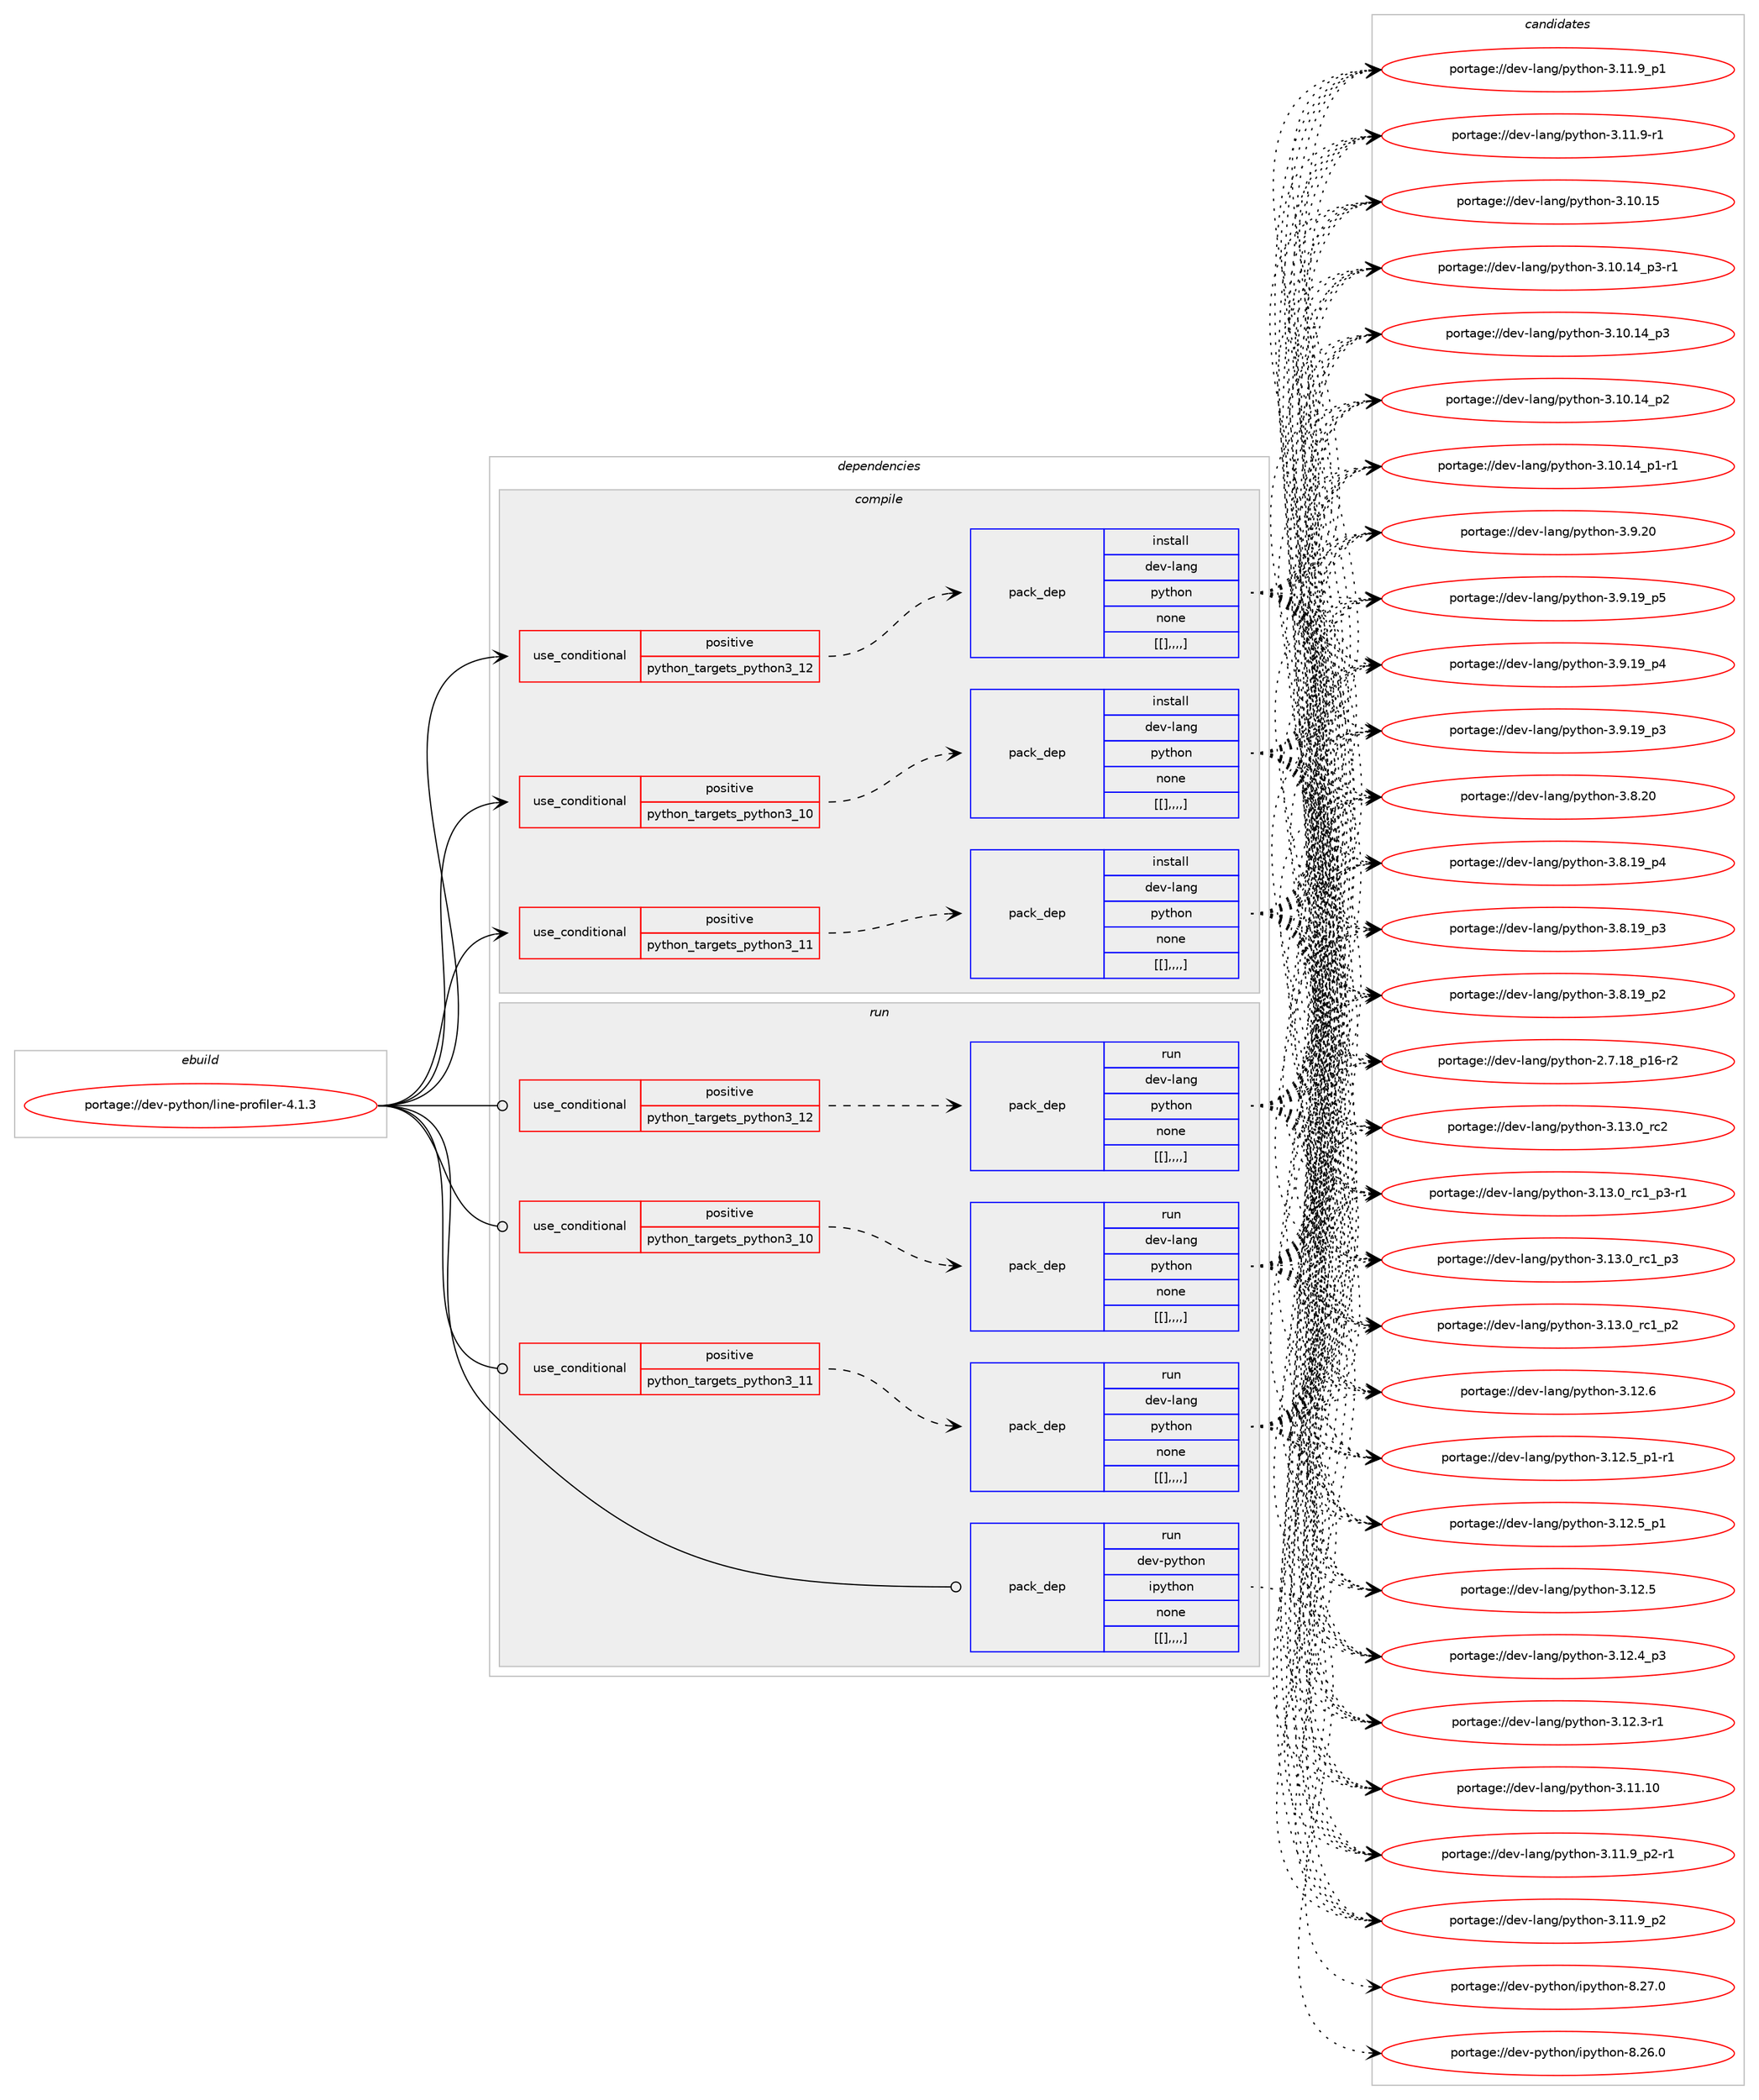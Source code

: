 digraph prolog {

# *************
# Graph options
# *************

newrank=true;
concentrate=true;
compound=true;
graph [rankdir=LR,fontname=Helvetica,fontsize=10,ranksep=1.5];#, ranksep=2.5, nodesep=0.2];
edge  [arrowhead=vee];
node  [fontname=Helvetica,fontsize=10];

# **********
# The ebuild
# **********

subgraph cluster_leftcol {
color=gray;
label=<<i>ebuild</i>>;
id [label="portage://dev-python/line-profiler-4.1.3", color=red, width=4, href="../dev-python/line-profiler-4.1.3.svg"];
}

# ****************
# The dependencies
# ****************

subgraph cluster_midcol {
color=gray;
label=<<i>dependencies</i>>;
subgraph cluster_compile {
fillcolor="#eeeeee";
style=filled;
label=<<i>compile</i>>;
subgraph cond34976 {
dependency151144 [label=<<TABLE BORDER="0" CELLBORDER="1" CELLSPACING="0" CELLPADDING="4"><TR><TD ROWSPAN="3" CELLPADDING="10">use_conditional</TD></TR><TR><TD>positive</TD></TR><TR><TD>python_targets_python3_10</TD></TR></TABLE>>, shape=none, color=red];
subgraph pack114950 {
dependency151145 [label=<<TABLE BORDER="0" CELLBORDER="1" CELLSPACING="0" CELLPADDING="4" WIDTH="220"><TR><TD ROWSPAN="6" CELLPADDING="30">pack_dep</TD></TR><TR><TD WIDTH="110">install</TD></TR><TR><TD>dev-lang</TD></TR><TR><TD>python</TD></TR><TR><TD>none</TD></TR><TR><TD>[[],,,,]</TD></TR></TABLE>>, shape=none, color=blue];
}
dependency151144:e -> dependency151145:w [weight=20,style="dashed",arrowhead="vee"];
}
id:e -> dependency151144:w [weight=20,style="solid",arrowhead="vee"];
subgraph cond34977 {
dependency151146 [label=<<TABLE BORDER="0" CELLBORDER="1" CELLSPACING="0" CELLPADDING="4"><TR><TD ROWSPAN="3" CELLPADDING="10">use_conditional</TD></TR><TR><TD>positive</TD></TR><TR><TD>python_targets_python3_11</TD></TR></TABLE>>, shape=none, color=red];
subgraph pack114951 {
dependency151147 [label=<<TABLE BORDER="0" CELLBORDER="1" CELLSPACING="0" CELLPADDING="4" WIDTH="220"><TR><TD ROWSPAN="6" CELLPADDING="30">pack_dep</TD></TR><TR><TD WIDTH="110">install</TD></TR><TR><TD>dev-lang</TD></TR><TR><TD>python</TD></TR><TR><TD>none</TD></TR><TR><TD>[[],,,,]</TD></TR></TABLE>>, shape=none, color=blue];
}
dependency151146:e -> dependency151147:w [weight=20,style="dashed",arrowhead="vee"];
}
id:e -> dependency151146:w [weight=20,style="solid",arrowhead="vee"];
subgraph cond34978 {
dependency151148 [label=<<TABLE BORDER="0" CELLBORDER="1" CELLSPACING="0" CELLPADDING="4"><TR><TD ROWSPAN="3" CELLPADDING="10">use_conditional</TD></TR><TR><TD>positive</TD></TR><TR><TD>python_targets_python3_12</TD></TR></TABLE>>, shape=none, color=red];
subgraph pack114952 {
dependency151149 [label=<<TABLE BORDER="0" CELLBORDER="1" CELLSPACING="0" CELLPADDING="4" WIDTH="220"><TR><TD ROWSPAN="6" CELLPADDING="30">pack_dep</TD></TR><TR><TD WIDTH="110">install</TD></TR><TR><TD>dev-lang</TD></TR><TR><TD>python</TD></TR><TR><TD>none</TD></TR><TR><TD>[[],,,,]</TD></TR></TABLE>>, shape=none, color=blue];
}
dependency151148:e -> dependency151149:w [weight=20,style="dashed",arrowhead="vee"];
}
id:e -> dependency151148:w [weight=20,style="solid",arrowhead="vee"];
}
subgraph cluster_compileandrun {
fillcolor="#eeeeee";
style=filled;
label=<<i>compile and run</i>>;
}
subgraph cluster_run {
fillcolor="#eeeeee";
style=filled;
label=<<i>run</i>>;
subgraph cond34979 {
dependency151150 [label=<<TABLE BORDER="0" CELLBORDER="1" CELLSPACING="0" CELLPADDING="4"><TR><TD ROWSPAN="3" CELLPADDING="10">use_conditional</TD></TR><TR><TD>positive</TD></TR><TR><TD>python_targets_python3_10</TD></TR></TABLE>>, shape=none, color=red];
subgraph pack114953 {
dependency151151 [label=<<TABLE BORDER="0" CELLBORDER="1" CELLSPACING="0" CELLPADDING="4" WIDTH="220"><TR><TD ROWSPAN="6" CELLPADDING="30">pack_dep</TD></TR><TR><TD WIDTH="110">run</TD></TR><TR><TD>dev-lang</TD></TR><TR><TD>python</TD></TR><TR><TD>none</TD></TR><TR><TD>[[],,,,]</TD></TR></TABLE>>, shape=none, color=blue];
}
dependency151150:e -> dependency151151:w [weight=20,style="dashed",arrowhead="vee"];
}
id:e -> dependency151150:w [weight=20,style="solid",arrowhead="odot"];
subgraph cond34980 {
dependency151152 [label=<<TABLE BORDER="0" CELLBORDER="1" CELLSPACING="0" CELLPADDING="4"><TR><TD ROWSPAN="3" CELLPADDING="10">use_conditional</TD></TR><TR><TD>positive</TD></TR><TR><TD>python_targets_python3_11</TD></TR></TABLE>>, shape=none, color=red];
subgraph pack114954 {
dependency151153 [label=<<TABLE BORDER="0" CELLBORDER="1" CELLSPACING="0" CELLPADDING="4" WIDTH="220"><TR><TD ROWSPAN="6" CELLPADDING="30">pack_dep</TD></TR><TR><TD WIDTH="110">run</TD></TR><TR><TD>dev-lang</TD></TR><TR><TD>python</TD></TR><TR><TD>none</TD></TR><TR><TD>[[],,,,]</TD></TR></TABLE>>, shape=none, color=blue];
}
dependency151152:e -> dependency151153:w [weight=20,style="dashed",arrowhead="vee"];
}
id:e -> dependency151152:w [weight=20,style="solid",arrowhead="odot"];
subgraph cond34981 {
dependency151154 [label=<<TABLE BORDER="0" CELLBORDER="1" CELLSPACING="0" CELLPADDING="4"><TR><TD ROWSPAN="3" CELLPADDING="10">use_conditional</TD></TR><TR><TD>positive</TD></TR><TR><TD>python_targets_python3_12</TD></TR></TABLE>>, shape=none, color=red];
subgraph pack114955 {
dependency151155 [label=<<TABLE BORDER="0" CELLBORDER="1" CELLSPACING="0" CELLPADDING="4" WIDTH="220"><TR><TD ROWSPAN="6" CELLPADDING="30">pack_dep</TD></TR><TR><TD WIDTH="110">run</TD></TR><TR><TD>dev-lang</TD></TR><TR><TD>python</TD></TR><TR><TD>none</TD></TR><TR><TD>[[],,,,]</TD></TR></TABLE>>, shape=none, color=blue];
}
dependency151154:e -> dependency151155:w [weight=20,style="dashed",arrowhead="vee"];
}
id:e -> dependency151154:w [weight=20,style="solid",arrowhead="odot"];
subgraph pack114956 {
dependency151156 [label=<<TABLE BORDER="0" CELLBORDER="1" CELLSPACING="0" CELLPADDING="4" WIDTH="220"><TR><TD ROWSPAN="6" CELLPADDING="30">pack_dep</TD></TR><TR><TD WIDTH="110">run</TD></TR><TR><TD>dev-python</TD></TR><TR><TD>ipython</TD></TR><TR><TD>none</TD></TR><TR><TD>[[],,,,]</TD></TR></TABLE>>, shape=none, color=blue];
}
id:e -> dependency151156:w [weight=20,style="solid",arrowhead="odot"];
}
}

# **************
# The candidates
# **************

subgraph cluster_choices {
rank=same;
color=gray;
label=<<i>candidates</i>>;

subgraph choice114950 {
color=black;
nodesep=1;
choice10010111845108971101034711212111610411111045514649514648951149950 [label="portage://dev-lang/python-3.13.0_rc2", color=red, width=4,href="../dev-lang/python-3.13.0_rc2.svg"];
choice1001011184510897110103471121211161041111104551464951464895114994995112514511449 [label="portage://dev-lang/python-3.13.0_rc1_p3-r1", color=red, width=4,href="../dev-lang/python-3.13.0_rc1_p3-r1.svg"];
choice100101118451089711010347112121116104111110455146495146489511499499511251 [label="portage://dev-lang/python-3.13.0_rc1_p3", color=red, width=4,href="../dev-lang/python-3.13.0_rc1_p3.svg"];
choice100101118451089711010347112121116104111110455146495146489511499499511250 [label="portage://dev-lang/python-3.13.0_rc1_p2", color=red, width=4,href="../dev-lang/python-3.13.0_rc1_p2.svg"];
choice10010111845108971101034711212111610411111045514649504654 [label="portage://dev-lang/python-3.12.6", color=red, width=4,href="../dev-lang/python-3.12.6.svg"];
choice1001011184510897110103471121211161041111104551464950465395112494511449 [label="portage://dev-lang/python-3.12.5_p1-r1", color=red, width=4,href="../dev-lang/python-3.12.5_p1-r1.svg"];
choice100101118451089711010347112121116104111110455146495046539511249 [label="portage://dev-lang/python-3.12.5_p1", color=red, width=4,href="../dev-lang/python-3.12.5_p1.svg"];
choice10010111845108971101034711212111610411111045514649504653 [label="portage://dev-lang/python-3.12.5", color=red, width=4,href="../dev-lang/python-3.12.5.svg"];
choice100101118451089711010347112121116104111110455146495046529511251 [label="portage://dev-lang/python-3.12.4_p3", color=red, width=4,href="../dev-lang/python-3.12.4_p3.svg"];
choice100101118451089711010347112121116104111110455146495046514511449 [label="portage://dev-lang/python-3.12.3-r1", color=red, width=4,href="../dev-lang/python-3.12.3-r1.svg"];
choice1001011184510897110103471121211161041111104551464949464948 [label="portage://dev-lang/python-3.11.10", color=red, width=4,href="../dev-lang/python-3.11.10.svg"];
choice1001011184510897110103471121211161041111104551464949465795112504511449 [label="portage://dev-lang/python-3.11.9_p2-r1", color=red, width=4,href="../dev-lang/python-3.11.9_p2-r1.svg"];
choice100101118451089711010347112121116104111110455146494946579511250 [label="portage://dev-lang/python-3.11.9_p2", color=red, width=4,href="../dev-lang/python-3.11.9_p2.svg"];
choice100101118451089711010347112121116104111110455146494946579511249 [label="portage://dev-lang/python-3.11.9_p1", color=red, width=4,href="../dev-lang/python-3.11.9_p1.svg"];
choice100101118451089711010347112121116104111110455146494946574511449 [label="portage://dev-lang/python-3.11.9-r1", color=red, width=4,href="../dev-lang/python-3.11.9-r1.svg"];
choice1001011184510897110103471121211161041111104551464948464953 [label="portage://dev-lang/python-3.10.15", color=red, width=4,href="../dev-lang/python-3.10.15.svg"];
choice100101118451089711010347112121116104111110455146494846495295112514511449 [label="portage://dev-lang/python-3.10.14_p3-r1", color=red, width=4,href="../dev-lang/python-3.10.14_p3-r1.svg"];
choice10010111845108971101034711212111610411111045514649484649529511251 [label="portage://dev-lang/python-3.10.14_p3", color=red, width=4,href="../dev-lang/python-3.10.14_p3.svg"];
choice10010111845108971101034711212111610411111045514649484649529511250 [label="portage://dev-lang/python-3.10.14_p2", color=red, width=4,href="../dev-lang/python-3.10.14_p2.svg"];
choice100101118451089711010347112121116104111110455146494846495295112494511449 [label="portage://dev-lang/python-3.10.14_p1-r1", color=red, width=4,href="../dev-lang/python-3.10.14_p1-r1.svg"];
choice10010111845108971101034711212111610411111045514657465048 [label="portage://dev-lang/python-3.9.20", color=red, width=4,href="../dev-lang/python-3.9.20.svg"];
choice100101118451089711010347112121116104111110455146574649579511253 [label="portage://dev-lang/python-3.9.19_p5", color=red, width=4,href="../dev-lang/python-3.9.19_p5.svg"];
choice100101118451089711010347112121116104111110455146574649579511252 [label="portage://dev-lang/python-3.9.19_p4", color=red, width=4,href="../dev-lang/python-3.9.19_p4.svg"];
choice100101118451089711010347112121116104111110455146574649579511251 [label="portage://dev-lang/python-3.9.19_p3", color=red, width=4,href="../dev-lang/python-3.9.19_p3.svg"];
choice10010111845108971101034711212111610411111045514656465048 [label="portage://dev-lang/python-3.8.20", color=red, width=4,href="../dev-lang/python-3.8.20.svg"];
choice100101118451089711010347112121116104111110455146564649579511252 [label="portage://dev-lang/python-3.8.19_p4", color=red, width=4,href="../dev-lang/python-3.8.19_p4.svg"];
choice100101118451089711010347112121116104111110455146564649579511251 [label="portage://dev-lang/python-3.8.19_p3", color=red, width=4,href="../dev-lang/python-3.8.19_p3.svg"];
choice100101118451089711010347112121116104111110455146564649579511250 [label="portage://dev-lang/python-3.8.19_p2", color=red, width=4,href="../dev-lang/python-3.8.19_p2.svg"];
choice100101118451089711010347112121116104111110455046554649569511249544511450 [label="portage://dev-lang/python-2.7.18_p16-r2", color=red, width=4,href="../dev-lang/python-2.7.18_p16-r2.svg"];
dependency151145:e -> choice10010111845108971101034711212111610411111045514649514648951149950:w [style=dotted,weight="100"];
dependency151145:e -> choice1001011184510897110103471121211161041111104551464951464895114994995112514511449:w [style=dotted,weight="100"];
dependency151145:e -> choice100101118451089711010347112121116104111110455146495146489511499499511251:w [style=dotted,weight="100"];
dependency151145:e -> choice100101118451089711010347112121116104111110455146495146489511499499511250:w [style=dotted,weight="100"];
dependency151145:e -> choice10010111845108971101034711212111610411111045514649504654:w [style=dotted,weight="100"];
dependency151145:e -> choice1001011184510897110103471121211161041111104551464950465395112494511449:w [style=dotted,weight="100"];
dependency151145:e -> choice100101118451089711010347112121116104111110455146495046539511249:w [style=dotted,weight="100"];
dependency151145:e -> choice10010111845108971101034711212111610411111045514649504653:w [style=dotted,weight="100"];
dependency151145:e -> choice100101118451089711010347112121116104111110455146495046529511251:w [style=dotted,weight="100"];
dependency151145:e -> choice100101118451089711010347112121116104111110455146495046514511449:w [style=dotted,weight="100"];
dependency151145:e -> choice1001011184510897110103471121211161041111104551464949464948:w [style=dotted,weight="100"];
dependency151145:e -> choice1001011184510897110103471121211161041111104551464949465795112504511449:w [style=dotted,weight="100"];
dependency151145:e -> choice100101118451089711010347112121116104111110455146494946579511250:w [style=dotted,weight="100"];
dependency151145:e -> choice100101118451089711010347112121116104111110455146494946579511249:w [style=dotted,weight="100"];
dependency151145:e -> choice100101118451089711010347112121116104111110455146494946574511449:w [style=dotted,weight="100"];
dependency151145:e -> choice1001011184510897110103471121211161041111104551464948464953:w [style=dotted,weight="100"];
dependency151145:e -> choice100101118451089711010347112121116104111110455146494846495295112514511449:w [style=dotted,weight="100"];
dependency151145:e -> choice10010111845108971101034711212111610411111045514649484649529511251:w [style=dotted,weight="100"];
dependency151145:e -> choice10010111845108971101034711212111610411111045514649484649529511250:w [style=dotted,weight="100"];
dependency151145:e -> choice100101118451089711010347112121116104111110455146494846495295112494511449:w [style=dotted,weight="100"];
dependency151145:e -> choice10010111845108971101034711212111610411111045514657465048:w [style=dotted,weight="100"];
dependency151145:e -> choice100101118451089711010347112121116104111110455146574649579511253:w [style=dotted,weight="100"];
dependency151145:e -> choice100101118451089711010347112121116104111110455146574649579511252:w [style=dotted,weight="100"];
dependency151145:e -> choice100101118451089711010347112121116104111110455146574649579511251:w [style=dotted,weight="100"];
dependency151145:e -> choice10010111845108971101034711212111610411111045514656465048:w [style=dotted,weight="100"];
dependency151145:e -> choice100101118451089711010347112121116104111110455146564649579511252:w [style=dotted,weight="100"];
dependency151145:e -> choice100101118451089711010347112121116104111110455146564649579511251:w [style=dotted,weight="100"];
dependency151145:e -> choice100101118451089711010347112121116104111110455146564649579511250:w [style=dotted,weight="100"];
dependency151145:e -> choice100101118451089711010347112121116104111110455046554649569511249544511450:w [style=dotted,weight="100"];
}
subgraph choice114951 {
color=black;
nodesep=1;
choice10010111845108971101034711212111610411111045514649514648951149950 [label="portage://dev-lang/python-3.13.0_rc2", color=red, width=4,href="../dev-lang/python-3.13.0_rc2.svg"];
choice1001011184510897110103471121211161041111104551464951464895114994995112514511449 [label="portage://dev-lang/python-3.13.0_rc1_p3-r1", color=red, width=4,href="../dev-lang/python-3.13.0_rc1_p3-r1.svg"];
choice100101118451089711010347112121116104111110455146495146489511499499511251 [label="portage://dev-lang/python-3.13.0_rc1_p3", color=red, width=4,href="../dev-lang/python-3.13.0_rc1_p3.svg"];
choice100101118451089711010347112121116104111110455146495146489511499499511250 [label="portage://dev-lang/python-3.13.0_rc1_p2", color=red, width=4,href="../dev-lang/python-3.13.0_rc1_p2.svg"];
choice10010111845108971101034711212111610411111045514649504654 [label="portage://dev-lang/python-3.12.6", color=red, width=4,href="../dev-lang/python-3.12.6.svg"];
choice1001011184510897110103471121211161041111104551464950465395112494511449 [label="portage://dev-lang/python-3.12.5_p1-r1", color=red, width=4,href="../dev-lang/python-3.12.5_p1-r1.svg"];
choice100101118451089711010347112121116104111110455146495046539511249 [label="portage://dev-lang/python-3.12.5_p1", color=red, width=4,href="../dev-lang/python-3.12.5_p1.svg"];
choice10010111845108971101034711212111610411111045514649504653 [label="portage://dev-lang/python-3.12.5", color=red, width=4,href="../dev-lang/python-3.12.5.svg"];
choice100101118451089711010347112121116104111110455146495046529511251 [label="portage://dev-lang/python-3.12.4_p3", color=red, width=4,href="../dev-lang/python-3.12.4_p3.svg"];
choice100101118451089711010347112121116104111110455146495046514511449 [label="portage://dev-lang/python-3.12.3-r1", color=red, width=4,href="../dev-lang/python-3.12.3-r1.svg"];
choice1001011184510897110103471121211161041111104551464949464948 [label="portage://dev-lang/python-3.11.10", color=red, width=4,href="../dev-lang/python-3.11.10.svg"];
choice1001011184510897110103471121211161041111104551464949465795112504511449 [label="portage://dev-lang/python-3.11.9_p2-r1", color=red, width=4,href="../dev-lang/python-3.11.9_p2-r1.svg"];
choice100101118451089711010347112121116104111110455146494946579511250 [label="portage://dev-lang/python-3.11.9_p2", color=red, width=4,href="../dev-lang/python-3.11.9_p2.svg"];
choice100101118451089711010347112121116104111110455146494946579511249 [label="portage://dev-lang/python-3.11.9_p1", color=red, width=4,href="../dev-lang/python-3.11.9_p1.svg"];
choice100101118451089711010347112121116104111110455146494946574511449 [label="portage://dev-lang/python-3.11.9-r1", color=red, width=4,href="../dev-lang/python-3.11.9-r1.svg"];
choice1001011184510897110103471121211161041111104551464948464953 [label="portage://dev-lang/python-3.10.15", color=red, width=4,href="../dev-lang/python-3.10.15.svg"];
choice100101118451089711010347112121116104111110455146494846495295112514511449 [label="portage://dev-lang/python-3.10.14_p3-r1", color=red, width=4,href="../dev-lang/python-3.10.14_p3-r1.svg"];
choice10010111845108971101034711212111610411111045514649484649529511251 [label="portage://dev-lang/python-3.10.14_p3", color=red, width=4,href="../dev-lang/python-3.10.14_p3.svg"];
choice10010111845108971101034711212111610411111045514649484649529511250 [label="portage://dev-lang/python-3.10.14_p2", color=red, width=4,href="../dev-lang/python-3.10.14_p2.svg"];
choice100101118451089711010347112121116104111110455146494846495295112494511449 [label="portage://dev-lang/python-3.10.14_p1-r1", color=red, width=4,href="../dev-lang/python-3.10.14_p1-r1.svg"];
choice10010111845108971101034711212111610411111045514657465048 [label="portage://dev-lang/python-3.9.20", color=red, width=4,href="../dev-lang/python-3.9.20.svg"];
choice100101118451089711010347112121116104111110455146574649579511253 [label="portage://dev-lang/python-3.9.19_p5", color=red, width=4,href="../dev-lang/python-3.9.19_p5.svg"];
choice100101118451089711010347112121116104111110455146574649579511252 [label="portage://dev-lang/python-3.9.19_p4", color=red, width=4,href="../dev-lang/python-3.9.19_p4.svg"];
choice100101118451089711010347112121116104111110455146574649579511251 [label="portage://dev-lang/python-3.9.19_p3", color=red, width=4,href="../dev-lang/python-3.9.19_p3.svg"];
choice10010111845108971101034711212111610411111045514656465048 [label="portage://dev-lang/python-3.8.20", color=red, width=4,href="../dev-lang/python-3.8.20.svg"];
choice100101118451089711010347112121116104111110455146564649579511252 [label="portage://dev-lang/python-3.8.19_p4", color=red, width=4,href="../dev-lang/python-3.8.19_p4.svg"];
choice100101118451089711010347112121116104111110455146564649579511251 [label="portage://dev-lang/python-3.8.19_p3", color=red, width=4,href="../dev-lang/python-3.8.19_p3.svg"];
choice100101118451089711010347112121116104111110455146564649579511250 [label="portage://dev-lang/python-3.8.19_p2", color=red, width=4,href="../dev-lang/python-3.8.19_p2.svg"];
choice100101118451089711010347112121116104111110455046554649569511249544511450 [label="portage://dev-lang/python-2.7.18_p16-r2", color=red, width=4,href="../dev-lang/python-2.7.18_p16-r2.svg"];
dependency151147:e -> choice10010111845108971101034711212111610411111045514649514648951149950:w [style=dotted,weight="100"];
dependency151147:e -> choice1001011184510897110103471121211161041111104551464951464895114994995112514511449:w [style=dotted,weight="100"];
dependency151147:e -> choice100101118451089711010347112121116104111110455146495146489511499499511251:w [style=dotted,weight="100"];
dependency151147:e -> choice100101118451089711010347112121116104111110455146495146489511499499511250:w [style=dotted,weight="100"];
dependency151147:e -> choice10010111845108971101034711212111610411111045514649504654:w [style=dotted,weight="100"];
dependency151147:e -> choice1001011184510897110103471121211161041111104551464950465395112494511449:w [style=dotted,weight="100"];
dependency151147:e -> choice100101118451089711010347112121116104111110455146495046539511249:w [style=dotted,weight="100"];
dependency151147:e -> choice10010111845108971101034711212111610411111045514649504653:w [style=dotted,weight="100"];
dependency151147:e -> choice100101118451089711010347112121116104111110455146495046529511251:w [style=dotted,weight="100"];
dependency151147:e -> choice100101118451089711010347112121116104111110455146495046514511449:w [style=dotted,weight="100"];
dependency151147:e -> choice1001011184510897110103471121211161041111104551464949464948:w [style=dotted,weight="100"];
dependency151147:e -> choice1001011184510897110103471121211161041111104551464949465795112504511449:w [style=dotted,weight="100"];
dependency151147:e -> choice100101118451089711010347112121116104111110455146494946579511250:w [style=dotted,weight="100"];
dependency151147:e -> choice100101118451089711010347112121116104111110455146494946579511249:w [style=dotted,weight="100"];
dependency151147:e -> choice100101118451089711010347112121116104111110455146494946574511449:w [style=dotted,weight="100"];
dependency151147:e -> choice1001011184510897110103471121211161041111104551464948464953:w [style=dotted,weight="100"];
dependency151147:e -> choice100101118451089711010347112121116104111110455146494846495295112514511449:w [style=dotted,weight="100"];
dependency151147:e -> choice10010111845108971101034711212111610411111045514649484649529511251:w [style=dotted,weight="100"];
dependency151147:e -> choice10010111845108971101034711212111610411111045514649484649529511250:w [style=dotted,weight="100"];
dependency151147:e -> choice100101118451089711010347112121116104111110455146494846495295112494511449:w [style=dotted,weight="100"];
dependency151147:e -> choice10010111845108971101034711212111610411111045514657465048:w [style=dotted,weight="100"];
dependency151147:e -> choice100101118451089711010347112121116104111110455146574649579511253:w [style=dotted,weight="100"];
dependency151147:e -> choice100101118451089711010347112121116104111110455146574649579511252:w [style=dotted,weight="100"];
dependency151147:e -> choice100101118451089711010347112121116104111110455146574649579511251:w [style=dotted,weight="100"];
dependency151147:e -> choice10010111845108971101034711212111610411111045514656465048:w [style=dotted,weight="100"];
dependency151147:e -> choice100101118451089711010347112121116104111110455146564649579511252:w [style=dotted,weight="100"];
dependency151147:e -> choice100101118451089711010347112121116104111110455146564649579511251:w [style=dotted,weight="100"];
dependency151147:e -> choice100101118451089711010347112121116104111110455146564649579511250:w [style=dotted,weight="100"];
dependency151147:e -> choice100101118451089711010347112121116104111110455046554649569511249544511450:w [style=dotted,weight="100"];
}
subgraph choice114952 {
color=black;
nodesep=1;
choice10010111845108971101034711212111610411111045514649514648951149950 [label="portage://dev-lang/python-3.13.0_rc2", color=red, width=4,href="../dev-lang/python-3.13.0_rc2.svg"];
choice1001011184510897110103471121211161041111104551464951464895114994995112514511449 [label="portage://dev-lang/python-3.13.0_rc1_p3-r1", color=red, width=4,href="../dev-lang/python-3.13.0_rc1_p3-r1.svg"];
choice100101118451089711010347112121116104111110455146495146489511499499511251 [label="portage://dev-lang/python-3.13.0_rc1_p3", color=red, width=4,href="../dev-lang/python-3.13.0_rc1_p3.svg"];
choice100101118451089711010347112121116104111110455146495146489511499499511250 [label="portage://dev-lang/python-3.13.0_rc1_p2", color=red, width=4,href="../dev-lang/python-3.13.0_rc1_p2.svg"];
choice10010111845108971101034711212111610411111045514649504654 [label="portage://dev-lang/python-3.12.6", color=red, width=4,href="../dev-lang/python-3.12.6.svg"];
choice1001011184510897110103471121211161041111104551464950465395112494511449 [label="portage://dev-lang/python-3.12.5_p1-r1", color=red, width=4,href="../dev-lang/python-3.12.5_p1-r1.svg"];
choice100101118451089711010347112121116104111110455146495046539511249 [label="portage://dev-lang/python-3.12.5_p1", color=red, width=4,href="../dev-lang/python-3.12.5_p1.svg"];
choice10010111845108971101034711212111610411111045514649504653 [label="portage://dev-lang/python-3.12.5", color=red, width=4,href="../dev-lang/python-3.12.5.svg"];
choice100101118451089711010347112121116104111110455146495046529511251 [label="portage://dev-lang/python-3.12.4_p3", color=red, width=4,href="../dev-lang/python-3.12.4_p3.svg"];
choice100101118451089711010347112121116104111110455146495046514511449 [label="portage://dev-lang/python-3.12.3-r1", color=red, width=4,href="../dev-lang/python-3.12.3-r1.svg"];
choice1001011184510897110103471121211161041111104551464949464948 [label="portage://dev-lang/python-3.11.10", color=red, width=4,href="../dev-lang/python-3.11.10.svg"];
choice1001011184510897110103471121211161041111104551464949465795112504511449 [label="portage://dev-lang/python-3.11.9_p2-r1", color=red, width=4,href="../dev-lang/python-3.11.9_p2-r1.svg"];
choice100101118451089711010347112121116104111110455146494946579511250 [label="portage://dev-lang/python-3.11.9_p2", color=red, width=4,href="../dev-lang/python-3.11.9_p2.svg"];
choice100101118451089711010347112121116104111110455146494946579511249 [label="portage://dev-lang/python-3.11.9_p1", color=red, width=4,href="../dev-lang/python-3.11.9_p1.svg"];
choice100101118451089711010347112121116104111110455146494946574511449 [label="portage://dev-lang/python-3.11.9-r1", color=red, width=4,href="../dev-lang/python-3.11.9-r1.svg"];
choice1001011184510897110103471121211161041111104551464948464953 [label="portage://dev-lang/python-3.10.15", color=red, width=4,href="../dev-lang/python-3.10.15.svg"];
choice100101118451089711010347112121116104111110455146494846495295112514511449 [label="portage://dev-lang/python-3.10.14_p3-r1", color=red, width=4,href="../dev-lang/python-3.10.14_p3-r1.svg"];
choice10010111845108971101034711212111610411111045514649484649529511251 [label="portage://dev-lang/python-3.10.14_p3", color=red, width=4,href="../dev-lang/python-3.10.14_p3.svg"];
choice10010111845108971101034711212111610411111045514649484649529511250 [label="portage://dev-lang/python-3.10.14_p2", color=red, width=4,href="../dev-lang/python-3.10.14_p2.svg"];
choice100101118451089711010347112121116104111110455146494846495295112494511449 [label="portage://dev-lang/python-3.10.14_p1-r1", color=red, width=4,href="../dev-lang/python-3.10.14_p1-r1.svg"];
choice10010111845108971101034711212111610411111045514657465048 [label="portage://dev-lang/python-3.9.20", color=red, width=4,href="../dev-lang/python-3.9.20.svg"];
choice100101118451089711010347112121116104111110455146574649579511253 [label="portage://dev-lang/python-3.9.19_p5", color=red, width=4,href="../dev-lang/python-3.9.19_p5.svg"];
choice100101118451089711010347112121116104111110455146574649579511252 [label="portage://dev-lang/python-3.9.19_p4", color=red, width=4,href="../dev-lang/python-3.9.19_p4.svg"];
choice100101118451089711010347112121116104111110455146574649579511251 [label="portage://dev-lang/python-3.9.19_p3", color=red, width=4,href="../dev-lang/python-3.9.19_p3.svg"];
choice10010111845108971101034711212111610411111045514656465048 [label="portage://dev-lang/python-3.8.20", color=red, width=4,href="../dev-lang/python-3.8.20.svg"];
choice100101118451089711010347112121116104111110455146564649579511252 [label="portage://dev-lang/python-3.8.19_p4", color=red, width=4,href="../dev-lang/python-3.8.19_p4.svg"];
choice100101118451089711010347112121116104111110455146564649579511251 [label="portage://dev-lang/python-3.8.19_p3", color=red, width=4,href="../dev-lang/python-3.8.19_p3.svg"];
choice100101118451089711010347112121116104111110455146564649579511250 [label="portage://dev-lang/python-3.8.19_p2", color=red, width=4,href="../dev-lang/python-3.8.19_p2.svg"];
choice100101118451089711010347112121116104111110455046554649569511249544511450 [label="portage://dev-lang/python-2.7.18_p16-r2", color=red, width=4,href="../dev-lang/python-2.7.18_p16-r2.svg"];
dependency151149:e -> choice10010111845108971101034711212111610411111045514649514648951149950:w [style=dotted,weight="100"];
dependency151149:e -> choice1001011184510897110103471121211161041111104551464951464895114994995112514511449:w [style=dotted,weight="100"];
dependency151149:e -> choice100101118451089711010347112121116104111110455146495146489511499499511251:w [style=dotted,weight="100"];
dependency151149:e -> choice100101118451089711010347112121116104111110455146495146489511499499511250:w [style=dotted,weight="100"];
dependency151149:e -> choice10010111845108971101034711212111610411111045514649504654:w [style=dotted,weight="100"];
dependency151149:e -> choice1001011184510897110103471121211161041111104551464950465395112494511449:w [style=dotted,weight="100"];
dependency151149:e -> choice100101118451089711010347112121116104111110455146495046539511249:w [style=dotted,weight="100"];
dependency151149:e -> choice10010111845108971101034711212111610411111045514649504653:w [style=dotted,weight="100"];
dependency151149:e -> choice100101118451089711010347112121116104111110455146495046529511251:w [style=dotted,weight="100"];
dependency151149:e -> choice100101118451089711010347112121116104111110455146495046514511449:w [style=dotted,weight="100"];
dependency151149:e -> choice1001011184510897110103471121211161041111104551464949464948:w [style=dotted,weight="100"];
dependency151149:e -> choice1001011184510897110103471121211161041111104551464949465795112504511449:w [style=dotted,weight="100"];
dependency151149:e -> choice100101118451089711010347112121116104111110455146494946579511250:w [style=dotted,weight="100"];
dependency151149:e -> choice100101118451089711010347112121116104111110455146494946579511249:w [style=dotted,weight="100"];
dependency151149:e -> choice100101118451089711010347112121116104111110455146494946574511449:w [style=dotted,weight="100"];
dependency151149:e -> choice1001011184510897110103471121211161041111104551464948464953:w [style=dotted,weight="100"];
dependency151149:e -> choice100101118451089711010347112121116104111110455146494846495295112514511449:w [style=dotted,weight="100"];
dependency151149:e -> choice10010111845108971101034711212111610411111045514649484649529511251:w [style=dotted,weight="100"];
dependency151149:e -> choice10010111845108971101034711212111610411111045514649484649529511250:w [style=dotted,weight="100"];
dependency151149:e -> choice100101118451089711010347112121116104111110455146494846495295112494511449:w [style=dotted,weight="100"];
dependency151149:e -> choice10010111845108971101034711212111610411111045514657465048:w [style=dotted,weight="100"];
dependency151149:e -> choice100101118451089711010347112121116104111110455146574649579511253:w [style=dotted,weight="100"];
dependency151149:e -> choice100101118451089711010347112121116104111110455146574649579511252:w [style=dotted,weight="100"];
dependency151149:e -> choice100101118451089711010347112121116104111110455146574649579511251:w [style=dotted,weight="100"];
dependency151149:e -> choice10010111845108971101034711212111610411111045514656465048:w [style=dotted,weight="100"];
dependency151149:e -> choice100101118451089711010347112121116104111110455146564649579511252:w [style=dotted,weight="100"];
dependency151149:e -> choice100101118451089711010347112121116104111110455146564649579511251:w [style=dotted,weight="100"];
dependency151149:e -> choice100101118451089711010347112121116104111110455146564649579511250:w [style=dotted,weight="100"];
dependency151149:e -> choice100101118451089711010347112121116104111110455046554649569511249544511450:w [style=dotted,weight="100"];
}
subgraph choice114953 {
color=black;
nodesep=1;
choice10010111845108971101034711212111610411111045514649514648951149950 [label="portage://dev-lang/python-3.13.0_rc2", color=red, width=4,href="../dev-lang/python-3.13.0_rc2.svg"];
choice1001011184510897110103471121211161041111104551464951464895114994995112514511449 [label="portage://dev-lang/python-3.13.0_rc1_p3-r1", color=red, width=4,href="../dev-lang/python-3.13.0_rc1_p3-r1.svg"];
choice100101118451089711010347112121116104111110455146495146489511499499511251 [label="portage://dev-lang/python-3.13.0_rc1_p3", color=red, width=4,href="../dev-lang/python-3.13.0_rc1_p3.svg"];
choice100101118451089711010347112121116104111110455146495146489511499499511250 [label="portage://dev-lang/python-3.13.0_rc1_p2", color=red, width=4,href="../dev-lang/python-3.13.0_rc1_p2.svg"];
choice10010111845108971101034711212111610411111045514649504654 [label="portage://dev-lang/python-3.12.6", color=red, width=4,href="../dev-lang/python-3.12.6.svg"];
choice1001011184510897110103471121211161041111104551464950465395112494511449 [label="portage://dev-lang/python-3.12.5_p1-r1", color=red, width=4,href="../dev-lang/python-3.12.5_p1-r1.svg"];
choice100101118451089711010347112121116104111110455146495046539511249 [label="portage://dev-lang/python-3.12.5_p1", color=red, width=4,href="../dev-lang/python-3.12.5_p1.svg"];
choice10010111845108971101034711212111610411111045514649504653 [label="portage://dev-lang/python-3.12.5", color=red, width=4,href="../dev-lang/python-3.12.5.svg"];
choice100101118451089711010347112121116104111110455146495046529511251 [label="portage://dev-lang/python-3.12.4_p3", color=red, width=4,href="../dev-lang/python-3.12.4_p3.svg"];
choice100101118451089711010347112121116104111110455146495046514511449 [label="portage://dev-lang/python-3.12.3-r1", color=red, width=4,href="../dev-lang/python-3.12.3-r1.svg"];
choice1001011184510897110103471121211161041111104551464949464948 [label="portage://dev-lang/python-3.11.10", color=red, width=4,href="../dev-lang/python-3.11.10.svg"];
choice1001011184510897110103471121211161041111104551464949465795112504511449 [label="portage://dev-lang/python-3.11.9_p2-r1", color=red, width=4,href="../dev-lang/python-3.11.9_p2-r1.svg"];
choice100101118451089711010347112121116104111110455146494946579511250 [label="portage://dev-lang/python-3.11.9_p2", color=red, width=4,href="../dev-lang/python-3.11.9_p2.svg"];
choice100101118451089711010347112121116104111110455146494946579511249 [label="portage://dev-lang/python-3.11.9_p1", color=red, width=4,href="../dev-lang/python-3.11.9_p1.svg"];
choice100101118451089711010347112121116104111110455146494946574511449 [label="portage://dev-lang/python-3.11.9-r1", color=red, width=4,href="../dev-lang/python-3.11.9-r1.svg"];
choice1001011184510897110103471121211161041111104551464948464953 [label="portage://dev-lang/python-3.10.15", color=red, width=4,href="../dev-lang/python-3.10.15.svg"];
choice100101118451089711010347112121116104111110455146494846495295112514511449 [label="portage://dev-lang/python-3.10.14_p3-r1", color=red, width=4,href="../dev-lang/python-3.10.14_p3-r1.svg"];
choice10010111845108971101034711212111610411111045514649484649529511251 [label="portage://dev-lang/python-3.10.14_p3", color=red, width=4,href="../dev-lang/python-3.10.14_p3.svg"];
choice10010111845108971101034711212111610411111045514649484649529511250 [label="portage://dev-lang/python-3.10.14_p2", color=red, width=4,href="../dev-lang/python-3.10.14_p2.svg"];
choice100101118451089711010347112121116104111110455146494846495295112494511449 [label="portage://dev-lang/python-3.10.14_p1-r1", color=red, width=4,href="../dev-lang/python-3.10.14_p1-r1.svg"];
choice10010111845108971101034711212111610411111045514657465048 [label="portage://dev-lang/python-3.9.20", color=red, width=4,href="../dev-lang/python-3.9.20.svg"];
choice100101118451089711010347112121116104111110455146574649579511253 [label="portage://dev-lang/python-3.9.19_p5", color=red, width=4,href="../dev-lang/python-3.9.19_p5.svg"];
choice100101118451089711010347112121116104111110455146574649579511252 [label="portage://dev-lang/python-3.9.19_p4", color=red, width=4,href="../dev-lang/python-3.9.19_p4.svg"];
choice100101118451089711010347112121116104111110455146574649579511251 [label="portage://dev-lang/python-3.9.19_p3", color=red, width=4,href="../dev-lang/python-3.9.19_p3.svg"];
choice10010111845108971101034711212111610411111045514656465048 [label="portage://dev-lang/python-3.8.20", color=red, width=4,href="../dev-lang/python-3.8.20.svg"];
choice100101118451089711010347112121116104111110455146564649579511252 [label="portage://dev-lang/python-3.8.19_p4", color=red, width=4,href="../dev-lang/python-3.8.19_p4.svg"];
choice100101118451089711010347112121116104111110455146564649579511251 [label="portage://dev-lang/python-3.8.19_p3", color=red, width=4,href="../dev-lang/python-3.8.19_p3.svg"];
choice100101118451089711010347112121116104111110455146564649579511250 [label="portage://dev-lang/python-3.8.19_p2", color=red, width=4,href="../dev-lang/python-3.8.19_p2.svg"];
choice100101118451089711010347112121116104111110455046554649569511249544511450 [label="portage://dev-lang/python-2.7.18_p16-r2", color=red, width=4,href="../dev-lang/python-2.7.18_p16-r2.svg"];
dependency151151:e -> choice10010111845108971101034711212111610411111045514649514648951149950:w [style=dotted,weight="100"];
dependency151151:e -> choice1001011184510897110103471121211161041111104551464951464895114994995112514511449:w [style=dotted,weight="100"];
dependency151151:e -> choice100101118451089711010347112121116104111110455146495146489511499499511251:w [style=dotted,weight="100"];
dependency151151:e -> choice100101118451089711010347112121116104111110455146495146489511499499511250:w [style=dotted,weight="100"];
dependency151151:e -> choice10010111845108971101034711212111610411111045514649504654:w [style=dotted,weight="100"];
dependency151151:e -> choice1001011184510897110103471121211161041111104551464950465395112494511449:w [style=dotted,weight="100"];
dependency151151:e -> choice100101118451089711010347112121116104111110455146495046539511249:w [style=dotted,weight="100"];
dependency151151:e -> choice10010111845108971101034711212111610411111045514649504653:w [style=dotted,weight="100"];
dependency151151:e -> choice100101118451089711010347112121116104111110455146495046529511251:w [style=dotted,weight="100"];
dependency151151:e -> choice100101118451089711010347112121116104111110455146495046514511449:w [style=dotted,weight="100"];
dependency151151:e -> choice1001011184510897110103471121211161041111104551464949464948:w [style=dotted,weight="100"];
dependency151151:e -> choice1001011184510897110103471121211161041111104551464949465795112504511449:w [style=dotted,weight="100"];
dependency151151:e -> choice100101118451089711010347112121116104111110455146494946579511250:w [style=dotted,weight="100"];
dependency151151:e -> choice100101118451089711010347112121116104111110455146494946579511249:w [style=dotted,weight="100"];
dependency151151:e -> choice100101118451089711010347112121116104111110455146494946574511449:w [style=dotted,weight="100"];
dependency151151:e -> choice1001011184510897110103471121211161041111104551464948464953:w [style=dotted,weight="100"];
dependency151151:e -> choice100101118451089711010347112121116104111110455146494846495295112514511449:w [style=dotted,weight="100"];
dependency151151:e -> choice10010111845108971101034711212111610411111045514649484649529511251:w [style=dotted,weight="100"];
dependency151151:e -> choice10010111845108971101034711212111610411111045514649484649529511250:w [style=dotted,weight="100"];
dependency151151:e -> choice100101118451089711010347112121116104111110455146494846495295112494511449:w [style=dotted,weight="100"];
dependency151151:e -> choice10010111845108971101034711212111610411111045514657465048:w [style=dotted,weight="100"];
dependency151151:e -> choice100101118451089711010347112121116104111110455146574649579511253:w [style=dotted,weight="100"];
dependency151151:e -> choice100101118451089711010347112121116104111110455146574649579511252:w [style=dotted,weight="100"];
dependency151151:e -> choice100101118451089711010347112121116104111110455146574649579511251:w [style=dotted,weight="100"];
dependency151151:e -> choice10010111845108971101034711212111610411111045514656465048:w [style=dotted,weight="100"];
dependency151151:e -> choice100101118451089711010347112121116104111110455146564649579511252:w [style=dotted,weight="100"];
dependency151151:e -> choice100101118451089711010347112121116104111110455146564649579511251:w [style=dotted,weight="100"];
dependency151151:e -> choice100101118451089711010347112121116104111110455146564649579511250:w [style=dotted,weight="100"];
dependency151151:e -> choice100101118451089711010347112121116104111110455046554649569511249544511450:w [style=dotted,weight="100"];
}
subgraph choice114954 {
color=black;
nodesep=1;
choice10010111845108971101034711212111610411111045514649514648951149950 [label="portage://dev-lang/python-3.13.0_rc2", color=red, width=4,href="../dev-lang/python-3.13.0_rc2.svg"];
choice1001011184510897110103471121211161041111104551464951464895114994995112514511449 [label="portage://dev-lang/python-3.13.0_rc1_p3-r1", color=red, width=4,href="../dev-lang/python-3.13.0_rc1_p3-r1.svg"];
choice100101118451089711010347112121116104111110455146495146489511499499511251 [label="portage://dev-lang/python-3.13.0_rc1_p3", color=red, width=4,href="../dev-lang/python-3.13.0_rc1_p3.svg"];
choice100101118451089711010347112121116104111110455146495146489511499499511250 [label="portage://dev-lang/python-3.13.0_rc1_p2", color=red, width=4,href="../dev-lang/python-3.13.0_rc1_p2.svg"];
choice10010111845108971101034711212111610411111045514649504654 [label="portage://dev-lang/python-3.12.6", color=red, width=4,href="../dev-lang/python-3.12.6.svg"];
choice1001011184510897110103471121211161041111104551464950465395112494511449 [label="portage://dev-lang/python-3.12.5_p1-r1", color=red, width=4,href="../dev-lang/python-3.12.5_p1-r1.svg"];
choice100101118451089711010347112121116104111110455146495046539511249 [label="portage://dev-lang/python-3.12.5_p1", color=red, width=4,href="../dev-lang/python-3.12.5_p1.svg"];
choice10010111845108971101034711212111610411111045514649504653 [label="portage://dev-lang/python-3.12.5", color=red, width=4,href="../dev-lang/python-3.12.5.svg"];
choice100101118451089711010347112121116104111110455146495046529511251 [label="portage://dev-lang/python-3.12.4_p3", color=red, width=4,href="../dev-lang/python-3.12.4_p3.svg"];
choice100101118451089711010347112121116104111110455146495046514511449 [label="portage://dev-lang/python-3.12.3-r1", color=red, width=4,href="../dev-lang/python-3.12.3-r1.svg"];
choice1001011184510897110103471121211161041111104551464949464948 [label="portage://dev-lang/python-3.11.10", color=red, width=4,href="../dev-lang/python-3.11.10.svg"];
choice1001011184510897110103471121211161041111104551464949465795112504511449 [label="portage://dev-lang/python-3.11.9_p2-r1", color=red, width=4,href="../dev-lang/python-3.11.9_p2-r1.svg"];
choice100101118451089711010347112121116104111110455146494946579511250 [label="portage://dev-lang/python-3.11.9_p2", color=red, width=4,href="../dev-lang/python-3.11.9_p2.svg"];
choice100101118451089711010347112121116104111110455146494946579511249 [label="portage://dev-lang/python-3.11.9_p1", color=red, width=4,href="../dev-lang/python-3.11.9_p1.svg"];
choice100101118451089711010347112121116104111110455146494946574511449 [label="portage://dev-lang/python-3.11.9-r1", color=red, width=4,href="../dev-lang/python-3.11.9-r1.svg"];
choice1001011184510897110103471121211161041111104551464948464953 [label="portage://dev-lang/python-3.10.15", color=red, width=4,href="../dev-lang/python-3.10.15.svg"];
choice100101118451089711010347112121116104111110455146494846495295112514511449 [label="portage://dev-lang/python-3.10.14_p3-r1", color=red, width=4,href="../dev-lang/python-3.10.14_p3-r1.svg"];
choice10010111845108971101034711212111610411111045514649484649529511251 [label="portage://dev-lang/python-3.10.14_p3", color=red, width=4,href="../dev-lang/python-3.10.14_p3.svg"];
choice10010111845108971101034711212111610411111045514649484649529511250 [label="portage://dev-lang/python-3.10.14_p2", color=red, width=4,href="../dev-lang/python-3.10.14_p2.svg"];
choice100101118451089711010347112121116104111110455146494846495295112494511449 [label="portage://dev-lang/python-3.10.14_p1-r1", color=red, width=4,href="../dev-lang/python-3.10.14_p1-r1.svg"];
choice10010111845108971101034711212111610411111045514657465048 [label="portage://dev-lang/python-3.9.20", color=red, width=4,href="../dev-lang/python-3.9.20.svg"];
choice100101118451089711010347112121116104111110455146574649579511253 [label="portage://dev-lang/python-3.9.19_p5", color=red, width=4,href="../dev-lang/python-3.9.19_p5.svg"];
choice100101118451089711010347112121116104111110455146574649579511252 [label="portage://dev-lang/python-3.9.19_p4", color=red, width=4,href="../dev-lang/python-3.9.19_p4.svg"];
choice100101118451089711010347112121116104111110455146574649579511251 [label="portage://dev-lang/python-3.9.19_p3", color=red, width=4,href="../dev-lang/python-3.9.19_p3.svg"];
choice10010111845108971101034711212111610411111045514656465048 [label="portage://dev-lang/python-3.8.20", color=red, width=4,href="../dev-lang/python-3.8.20.svg"];
choice100101118451089711010347112121116104111110455146564649579511252 [label="portage://dev-lang/python-3.8.19_p4", color=red, width=4,href="../dev-lang/python-3.8.19_p4.svg"];
choice100101118451089711010347112121116104111110455146564649579511251 [label="portage://dev-lang/python-3.8.19_p3", color=red, width=4,href="../dev-lang/python-3.8.19_p3.svg"];
choice100101118451089711010347112121116104111110455146564649579511250 [label="portage://dev-lang/python-3.8.19_p2", color=red, width=4,href="../dev-lang/python-3.8.19_p2.svg"];
choice100101118451089711010347112121116104111110455046554649569511249544511450 [label="portage://dev-lang/python-2.7.18_p16-r2", color=red, width=4,href="../dev-lang/python-2.7.18_p16-r2.svg"];
dependency151153:e -> choice10010111845108971101034711212111610411111045514649514648951149950:w [style=dotted,weight="100"];
dependency151153:e -> choice1001011184510897110103471121211161041111104551464951464895114994995112514511449:w [style=dotted,weight="100"];
dependency151153:e -> choice100101118451089711010347112121116104111110455146495146489511499499511251:w [style=dotted,weight="100"];
dependency151153:e -> choice100101118451089711010347112121116104111110455146495146489511499499511250:w [style=dotted,weight="100"];
dependency151153:e -> choice10010111845108971101034711212111610411111045514649504654:w [style=dotted,weight="100"];
dependency151153:e -> choice1001011184510897110103471121211161041111104551464950465395112494511449:w [style=dotted,weight="100"];
dependency151153:e -> choice100101118451089711010347112121116104111110455146495046539511249:w [style=dotted,weight="100"];
dependency151153:e -> choice10010111845108971101034711212111610411111045514649504653:w [style=dotted,weight="100"];
dependency151153:e -> choice100101118451089711010347112121116104111110455146495046529511251:w [style=dotted,weight="100"];
dependency151153:e -> choice100101118451089711010347112121116104111110455146495046514511449:w [style=dotted,weight="100"];
dependency151153:e -> choice1001011184510897110103471121211161041111104551464949464948:w [style=dotted,weight="100"];
dependency151153:e -> choice1001011184510897110103471121211161041111104551464949465795112504511449:w [style=dotted,weight="100"];
dependency151153:e -> choice100101118451089711010347112121116104111110455146494946579511250:w [style=dotted,weight="100"];
dependency151153:e -> choice100101118451089711010347112121116104111110455146494946579511249:w [style=dotted,weight="100"];
dependency151153:e -> choice100101118451089711010347112121116104111110455146494946574511449:w [style=dotted,weight="100"];
dependency151153:e -> choice1001011184510897110103471121211161041111104551464948464953:w [style=dotted,weight="100"];
dependency151153:e -> choice100101118451089711010347112121116104111110455146494846495295112514511449:w [style=dotted,weight="100"];
dependency151153:e -> choice10010111845108971101034711212111610411111045514649484649529511251:w [style=dotted,weight="100"];
dependency151153:e -> choice10010111845108971101034711212111610411111045514649484649529511250:w [style=dotted,weight="100"];
dependency151153:e -> choice100101118451089711010347112121116104111110455146494846495295112494511449:w [style=dotted,weight="100"];
dependency151153:e -> choice10010111845108971101034711212111610411111045514657465048:w [style=dotted,weight="100"];
dependency151153:e -> choice100101118451089711010347112121116104111110455146574649579511253:w [style=dotted,weight="100"];
dependency151153:e -> choice100101118451089711010347112121116104111110455146574649579511252:w [style=dotted,weight="100"];
dependency151153:e -> choice100101118451089711010347112121116104111110455146574649579511251:w [style=dotted,weight="100"];
dependency151153:e -> choice10010111845108971101034711212111610411111045514656465048:w [style=dotted,weight="100"];
dependency151153:e -> choice100101118451089711010347112121116104111110455146564649579511252:w [style=dotted,weight="100"];
dependency151153:e -> choice100101118451089711010347112121116104111110455146564649579511251:w [style=dotted,weight="100"];
dependency151153:e -> choice100101118451089711010347112121116104111110455146564649579511250:w [style=dotted,weight="100"];
dependency151153:e -> choice100101118451089711010347112121116104111110455046554649569511249544511450:w [style=dotted,weight="100"];
}
subgraph choice114955 {
color=black;
nodesep=1;
choice10010111845108971101034711212111610411111045514649514648951149950 [label="portage://dev-lang/python-3.13.0_rc2", color=red, width=4,href="../dev-lang/python-3.13.0_rc2.svg"];
choice1001011184510897110103471121211161041111104551464951464895114994995112514511449 [label="portage://dev-lang/python-3.13.0_rc1_p3-r1", color=red, width=4,href="../dev-lang/python-3.13.0_rc1_p3-r1.svg"];
choice100101118451089711010347112121116104111110455146495146489511499499511251 [label="portage://dev-lang/python-3.13.0_rc1_p3", color=red, width=4,href="../dev-lang/python-3.13.0_rc1_p3.svg"];
choice100101118451089711010347112121116104111110455146495146489511499499511250 [label="portage://dev-lang/python-3.13.0_rc1_p2", color=red, width=4,href="../dev-lang/python-3.13.0_rc1_p2.svg"];
choice10010111845108971101034711212111610411111045514649504654 [label="portage://dev-lang/python-3.12.6", color=red, width=4,href="../dev-lang/python-3.12.6.svg"];
choice1001011184510897110103471121211161041111104551464950465395112494511449 [label="portage://dev-lang/python-3.12.5_p1-r1", color=red, width=4,href="../dev-lang/python-3.12.5_p1-r1.svg"];
choice100101118451089711010347112121116104111110455146495046539511249 [label="portage://dev-lang/python-3.12.5_p1", color=red, width=4,href="../dev-lang/python-3.12.5_p1.svg"];
choice10010111845108971101034711212111610411111045514649504653 [label="portage://dev-lang/python-3.12.5", color=red, width=4,href="../dev-lang/python-3.12.5.svg"];
choice100101118451089711010347112121116104111110455146495046529511251 [label="portage://dev-lang/python-3.12.4_p3", color=red, width=4,href="../dev-lang/python-3.12.4_p3.svg"];
choice100101118451089711010347112121116104111110455146495046514511449 [label="portage://dev-lang/python-3.12.3-r1", color=red, width=4,href="../dev-lang/python-3.12.3-r1.svg"];
choice1001011184510897110103471121211161041111104551464949464948 [label="portage://dev-lang/python-3.11.10", color=red, width=4,href="../dev-lang/python-3.11.10.svg"];
choice1001011184510897110103471121211161041111104551464949465795112504511449 [label="portage://dev-lang/python-3.11.9_p2-r1", color=red, width=4,href="../dev-lang/python-3.11.9_p2-r1.svg"];
choice100101118451089711010347112121116104111110455146494946579511250 [label="portage://dev-lang/python-3.11.9_p2", color=red, width=4,href="../dev-lang/python-3.11.9_p2.svg"];
choice100101118451089711010347112121116104111110455146494946579511249 [label="portage://dev-lang/python-3.11.9_p1", color=red, width=4,href="../dev-lang/python-3.11.9_p1.svg"];
choice100101118451089711010347112121116104111110455146494946574511449 [label="portage://dev-lang/python-3.11.9-r1", color=red, width=4,href="../dev-lang/python-3.11.9-r1.svg"];
choice1001011184510897110103471121211161041111104551464948464953 [label="portage://dev-lang/python-3.10.15", color=red, width=4,href="../dev-lang/python-3.10.15.svg"];
choice100101118451089711010347112121116104111110455146494846495295112514511449 [label="portage://dev-lang/python-3.10.14_p3-r1", color=red, width=4,href="../dev-lang/python-3.10.14_p3-r1.svg"];
choice10010111845108971101034711212111610411111045514649484649529511251 [label="portage://dev-lang/python-3.10.14_p3", color=red, width=4,href="../dev-lang/python-3.10.14_p3.svg"];
choice10010111845108971101034711212111610411111045514649484649529511250 [label="portage://dev-lang/python-3.10.14_p2", color=red, width=4,href="../dev-lang/python-3.10.14_p2.svg"];
choice100101118451089711010347112121116104111110455146494846495295112494511449 [label="portage://dev-lang/python-3.10.14_p1-r1", color=red, width=4,href="../dev-lang/python-3.10.14_p1-r1.svg"];
choice10010111845108971101034711212111610411111045514657465048 [label="portage://dev-lang/python-3.9.20", color=red, width=4,href="../dev-lang/python-3.9.20.svg"];
choice100101118451089711010347112121116104111110455146574649579511253 [label="portage://dev-lang/python-3.9.19_p5", color=red, width=4,href="../dev-lang/python-3.9.19_p5.svg"];
choice100101118451089711010347112121116104111110455146574649579511252 [label="portage://dev-lang/python-3.9.19_p4", color=red, width=4,href="../dev-lang/python-3.9.19_p4.svg"];
choice100101118451089711010347112121116104111110455146574649579511251 [label="portage://dev-lang/python-3.9.19_p3", color=red, width=4,href="../dev-lang/python-3.9.19_p3.svg"];
choice10010111845108971101034711212111610411111045514656465048 [label="portage://dev-lang/python-3.8.20", color=red, width=4,href="../dev-lang/python-3.8.20.svg"];
choice100101118451089711010347112121116104111110455146564649579511252 [label="portage://dev-lang/python-3.8.19_p4", color=red, width=4,href="../dev-lang/python-3.8.19_p4.svg"];
choice100101118451089711010347112121116104111110455146564649579511251 [label="portage://dev-lang/python-3.8.19_p3", color=red, width=4,href="../dev-lang/python-3.8.19_p3.svg"];
choice100101118451089711010347112121116104111110455146564649579511250 [label="portage://dev-lang/python-3.8.19_p2", color=red, width=4,href="../dev-lang/python-3.8.19_p2.svg"];
choice100101118451089711010347112121116104111110455046554649569511249544511450 [label="portage://dev-lang/python-2.7.18_p16-r2", color=red, width=4,href="../dev-lang/python-2.7.18_p16-r2.svg"];
dependency151155:e -> choice10010111845108971101034711212111610411111045514649514648951149950:w [style=dotted,weight="100"];
dependency151155:e -> choice1001011184510897110103471121211161041111104551464951464895114994995112514511449:w [style=dotted,weight="100"];
dependency151155:e -> choice100101118451089711010347112121116104111110455146495146489511499499511251:w [style=dotted,weight="100"];
dependency151155:e -> choice100101118451089711010347112121116104111110455146495146489511499499511250:w [style=dotted,weight="100"];
dependency151155:e -> choice10010111845108971101034711212111610411111045514649504654:w [style=dotted,weight="100"];
dependency151155:e -> choice1001011184510897110103471121211161041111104551464950465395112494511449:w [style=dotted,weight="100"];
dependency151155:e -> choice100101118451089711010347112121116104111110455146495046539511249:w [style=dotted,weight="100"];
dependency151155:e -> choice10010111845108971101034711212111610411111045514649504653:w [style=dotted,weight="100"];
dependency151155:e -> choice100101118451089711010347112121116104111110455146495046529511251:w [style=dotted,weight="100"];
dependency151155:e -> choice100101118451089711010347112121116104111110455146495046514511449:w [style=dotted,weight="100"];
dependency151155:e -> choice1001011184510897110103471121211161041111104551464949464948:w [style=dotted,weight="100"];
dependency151155:e -> choice1001011184510897110103471121211161041111104551464949465795112504511449:w [style=dotted,weight="100"];
dependency151155:e -> choice100101118451089711010347112121116104111110455146494946579511250:w [style=dotted,weight="100"];
dependency151155:e -> choice100101118451089711010347112121116104111110455146494946579511249:w [style=dotted,weight="100"];
dependency151155:e -> choice100101118451089711010347112121116104111110455146494946574511449:w [style=dotted,weight="100"];
dependency151155:e -> choice1001011184510897110103471121211161041111104551464948464953:w [style=dotted,weight="100"];
dependency151155:e -> choice100101118451089711010347112121116104111110455146494846495295112514511449:w [style=dotted,weight="100"];
dependency151155:e -> choice10010111845108971101034711212111610411111045514649484649529511251:w [style=dotted,weight="100"];
dependency151155:e -> choice10010111845108971101034711212111610411111045514649484649529511250:w [style=dotted,weight="100"];
dependency151155:e -> choice100101118451089711010347112121116104111110455146494846495295112494511449:w [style=dotted,weight="100"];
dependency151155:e -> choice10010111845108971101034711212111610411111045514657465048:w [style=dotted,weight="100"];
dependency151155:e -> choice100101118451089711010347112121116104111110455146574649579511253:w [style=dotted,weight="100"];
dependency151155:e -> choice100101118451089711010347112121116104111110455146574649579511252:w [style=dotted,weight="100"];
dependency151155:e -> choice100101118451089711010347112121116104111110455146574649579511251:w [style=dotted,weight="100"];
dependency151155:e -> choice10010111845108971101034711212111610411111045514656465048:w [style=dotted,weight="100"];
dependency151155:e -> choice100101118451089711010347112121116104111110455146564649579511252:w [style=dotted,weight="100"];
dependency151155:e -> choice100101118451089711010347112121116104111110455146564649579511251:w [style=dotted,weight="100"];
dependency151155:e -> choice100101118451089711010347112121116104111110455146564649579511250:w [style=dotted,weight="100"];
dependency151155:e -> choice100101118451089711010347112121116104111110455046554649569511249544511450:w [style=dotted,weight="100"];
}
subgraph choice114956 {
color=black;
nodesep=1;
choice100101118451121211161041111104710511212111610411111045564650554648 [label="portage://dev-python/ipython-8.27.0", color=red, width=4,href="../dev-python/ipython-8.27.0.svg"];
choice100101118451121211161041111104710511212111610411111045564650544648 [label="portage://dev-python/ipython-8.26.0", color=red, width=4,href="../dev-python/ipython-8.26.0.svg"];
dependency151156:e -> choice100101118451121211161041111104710511212111610411111045564650554648:w [style=dotted,weight="100"];
dependency151156:e -> choice100101118451121211161041111104710511212111610411111045564650544648:w [style=dotted,weight="100"];
}
}

}
